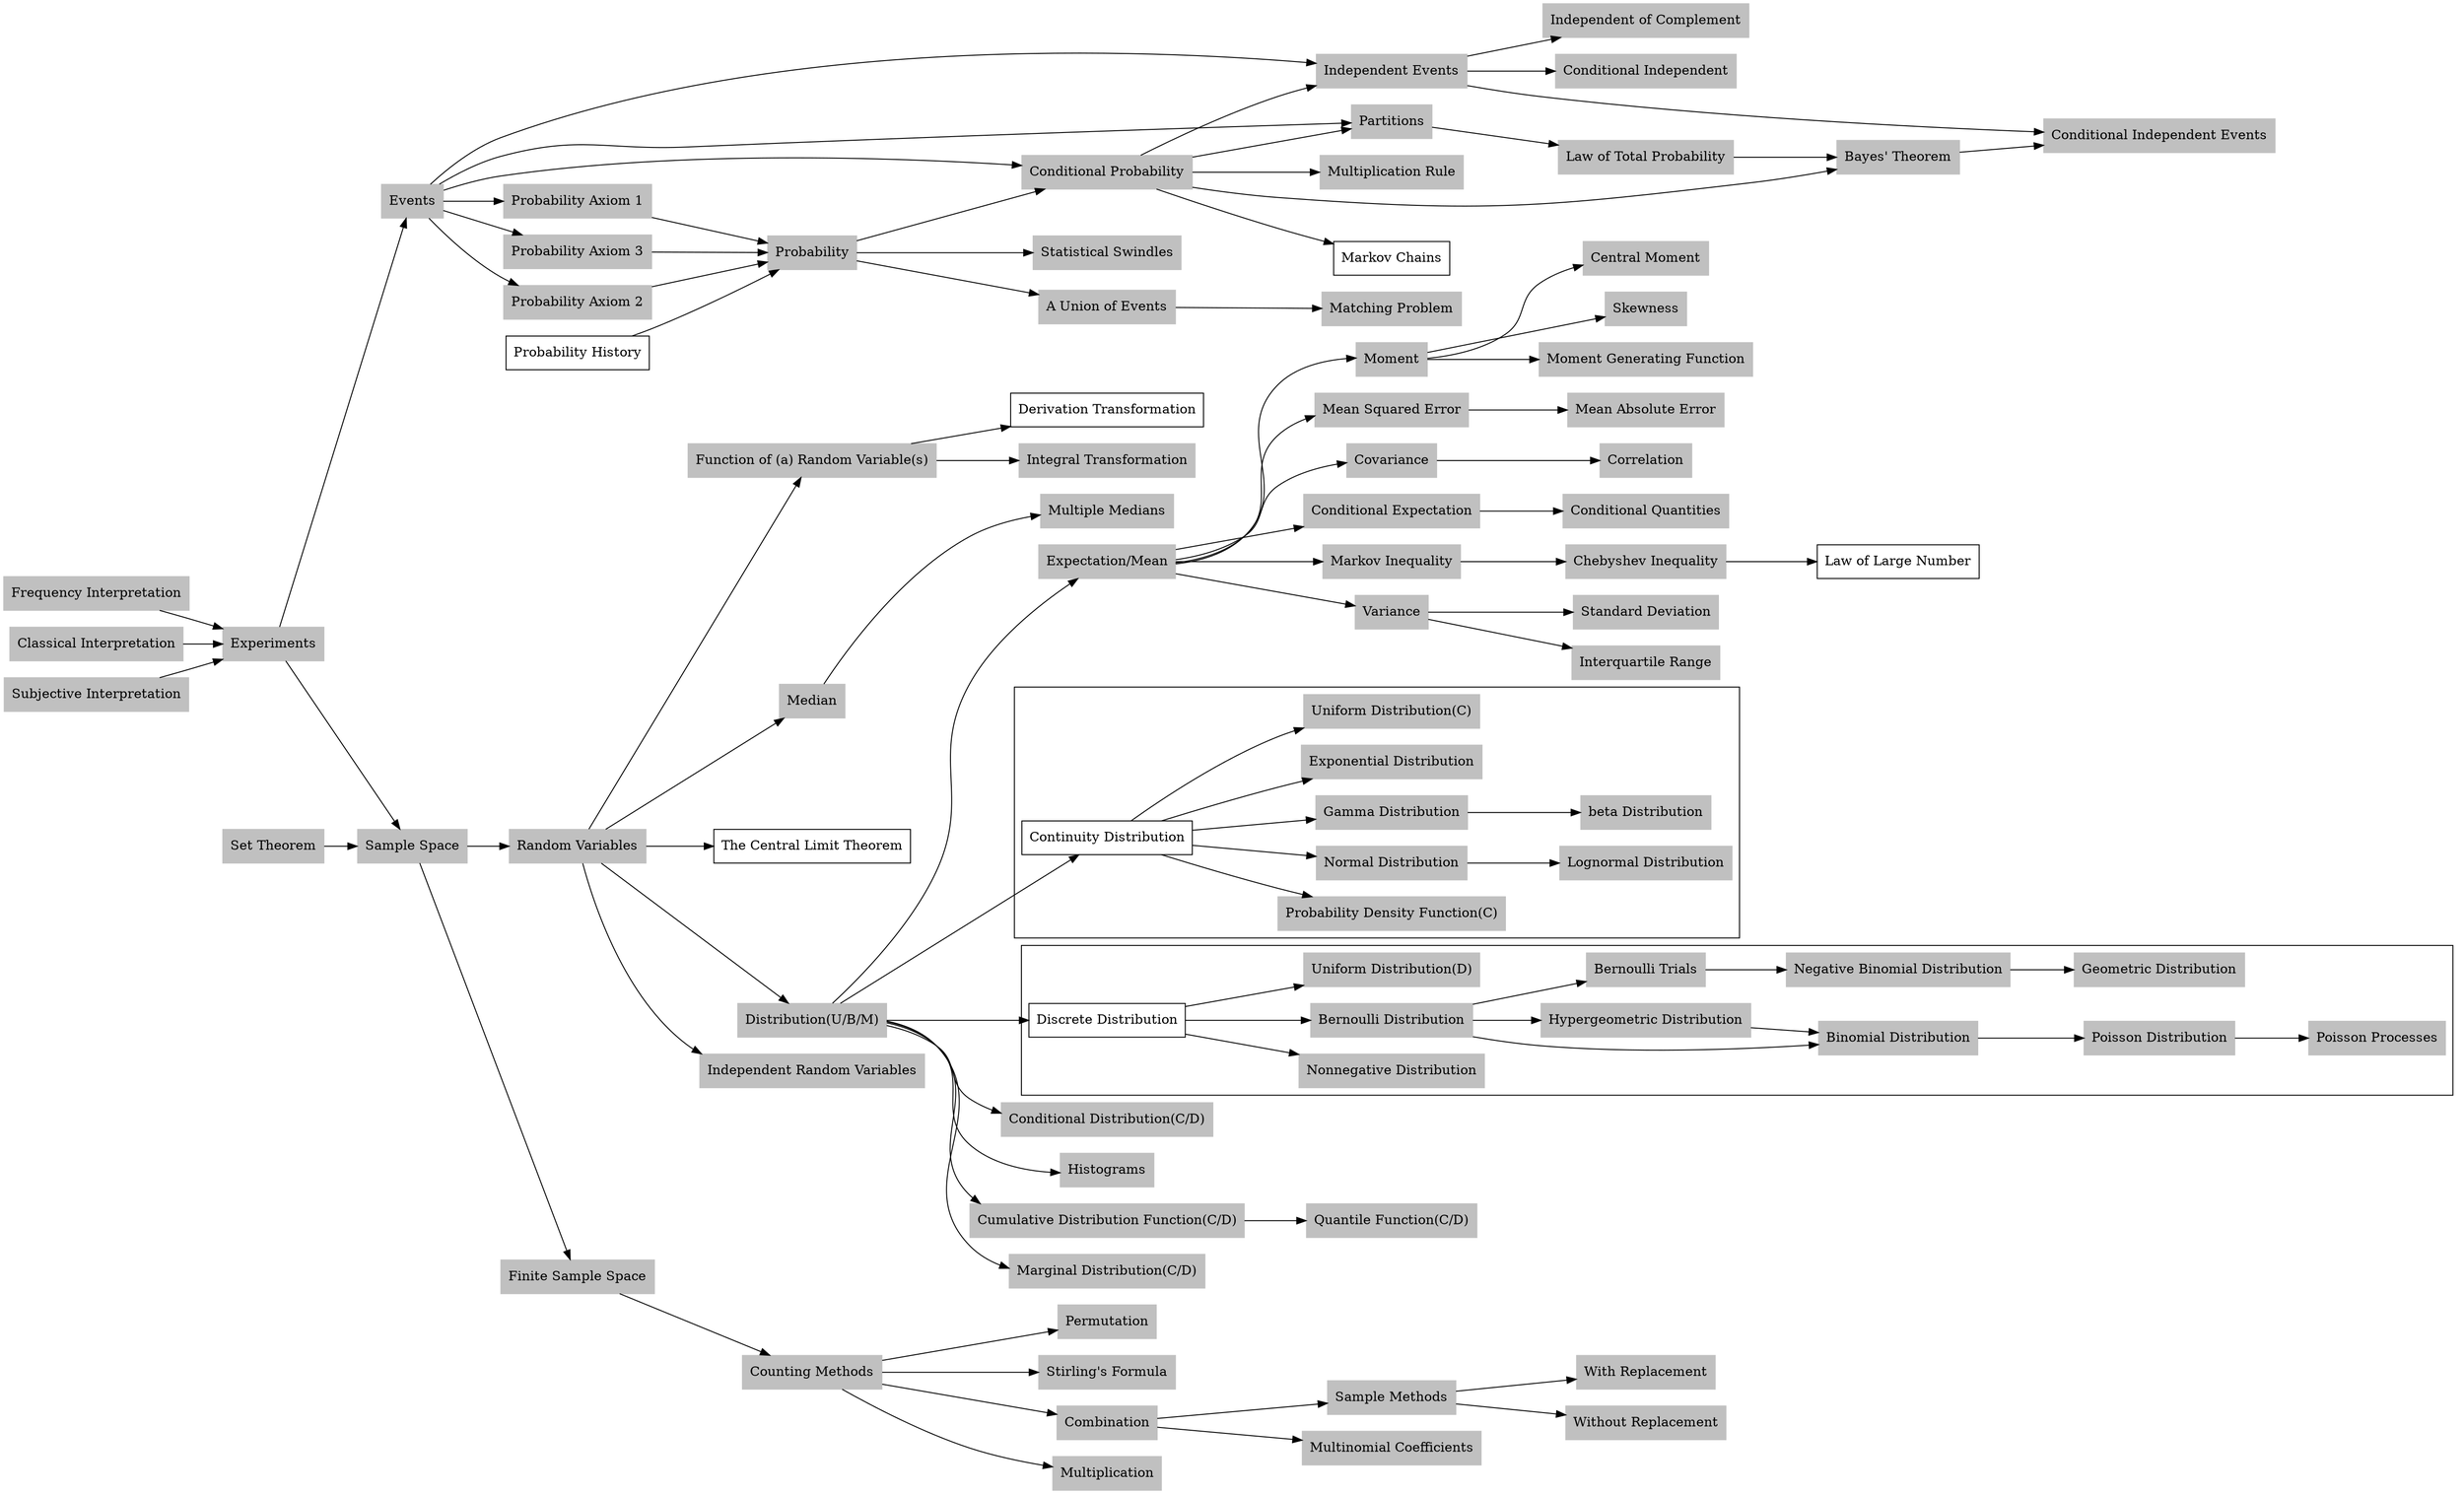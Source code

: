digraph g
{
  dpi = 320;
  compound=true;
  rankdir=LR;
  node[shape=box]
  //1.1
  probability_history[label="Probability History"];
  probability_history->probability;
  //1.2
  frequency_interpretation[label="Frequency Interpretation",style=filled,color=gray];
  classical_interpretation[label="Classical Interpretation",style=filled,color=gray];
  subjective_interpretation[label="Subjective Interpretation",style=filled,color=gray];
  //1.3
  experiments[label="Experiments",style=filled,color=gray];
  events[label="Events",style=filled,color=gray];
  frequency_interpretation->experiments;
  classical_interpretation->experiments;
  subjective_interpretation->experiments;
  experiments->events
  //1.4
  sample_space[label="Sample Space",style=filled,color=gray];
  set_theorem[label="Set Theorem",style=filled,color=gray];
  experiments->sample_space
  set_theorem->sample_space;
  //1.5
  probability_axiom_1[label="Probability Axiom 1",style=filled,color=gray];
  probability_axiom_2[label="Probability Axiom 2",style=filled,color=gray];
  probability_axiom_3[label="Probability Axiom 3",style=filled,color=gray];
  probability[label="Probability",style=filled,color=gray];
  events->probability_axiom_1->probability;
  events->probability_axiom_2->probability;
  events->probability_axiom_3->probability;
  //1.6
  finite_sample_space[label="Finite Sample Space",style=filled,color=gray];
  sample_space->finite_sample_space;
  //1.7
  counting_methods[label="Counting Methods",style=filled,color=gray];
  multiplication[label="Multiplication",style=filled,color=gray];
  permutation[label="Permutation",style=filled,color=gray];
  stirling_s_formula[label="Stirling\'s Formula",style=filled,color=gray];
  finite_sample_space->counting_methods;
  counting_methods->multiplication;
  counting_methods->permutation;
  counting_methods->stirling_s_formula;
  //1.8
  combination[label="Combination",style=filled,color=gray];
  sample_methods[label="Sample Methods",style=filled,color=gray];
  with_replacement[label="With Replacement",style=filled,color=gray];
  without_replacement[label="Without Replacement",style=filled,color=gray];
  counting_methods->combination->sample_methods->with_replacement;
  sample_methods->without_replacement;
  //1.9
  multinomial_coefficients[label="Multinomial Coefficients",style=filled,color=gray];
  combination->multinomial_coefficients;
  //1.10
  a_union_of_events[label="A Union of Events",style=filled,color=gray];
  matching_problem[label="Matching Problem",style=filled,color=gray];
  probability->a_union_of_events->matching_problem;
  //1.11
  statistical_swindles[label="Statistical Swindles",style=filled,color=gray];
  probability->statistical_swindles;
  //2.1
  conditional_probability[label="Conditional Probability",style=filled,color=gray]
  multiplication_rule[label="Multiplication Rule",style=filled,color=gray]
  partitions[label="Partitions",style=filled,color=gray]
  law_of_total_probability[label="Law of Total Probability",style=filled,color=gray]
  events->conditional_probability;
  probability->conditional_probability->multiplication_rule;
  conditional_probability->partitions->law_of_total_probability;
  events->partitions;
  //2.2
  independent_events[label="Independent Events",style=filled,color=gray]
  independent_of_complement[label="Independent of Complement",style=filled,color=gray]
  conditional_independent[label="Conditional Independent",style=filled,color=gray]
  events->independent_events;
  conditional_probability->independent_events;
  independent_events->independent_of_complement;
  independent_events->conditional_independent;
  //2.3
  Bayes_s_Theorem[label="Bayes\' Theorem",style=filled,color=gray]
  conditional_independent_events[label="Conditional Independent Events",style=filled,color=gray]
  law_of_total_probability->Bayes_s_Theorem;
  conditional_probability->Bayes_s_Theorem->conditional_independent_events;
  independent_events->conditional_independent_events;
  //2.4
  //3.1
  random_variables[label="Random Variables",style=filled,color=gray]
  distribution[label="Distribution(U/B/M)",style=filled,color=gray]
  uniform_distribution_c[label="Uniform Distribution(C)",style=filled,color=gray]
  uniform_distribution_d[label="Uniform Distribution(D)",style=filled,color=gray]
  continuity_distribution->uniform_distribution_c;
  discrete_distribution->uniform_distribution_d;
  sample_space->random_variables;
  random_variables->distribution;
  //3.2
  probability_density_function[label="Probability Density Function(C)",style=filled,color=gray]
  continuity_distribution->probability_density_function;
  //3.3
  cumulative_distribution_function[label="Cumulative Distribution Function(C/D)",style=filled,color=gray]
  quantile_function[label="Quantile Function(C/D)",style=filled,color=gray]
  distribution->cumulative_distribution_function->quantile_function;
  //3.4

  //3.5
  marginal_distribution[label="Marginal Distribution(C/D)",style=filled,color=gray]
  independent_random_variables[label="Independent Random Variables",style=filled,color=gray]
  random_variables->independent_random_variables;
  //3.6
  conditional_distribution[label="Conditional Distribution(C/D)",style=filled,color=gray]
  distribution->conditional_distribution;
  //conditional_probability->conditional_distribution;
  //3.7

  histograms[label="Histograms",style=filled,color=gray]
  distribution->marginal_distribution;
  distribution->histograms;
  //3.8
  function_of_random_variables[label="Function of (a) Random Variable(s)",style=filled,color=gray]
  integral_transformation[label="Integral Transformation",style=filled,color=gray]
  derivation_transformation[label="Derivation Transformation"]

  random_variables->function_of_random_variables;
  function_of_random_variables->integral_transformation;
  function_of_random_variables->derivation_transformation;
  //3.9
  //3.10
  Markov_chains[label="Markov Chains"]
  conditional_probability->Markov_chains;
  //4.1
  expectation[label="Expectation/Mean",style=filled,color=gray]


  distribution->expectation;

  //4.2
  nonnegative_distribution[label="Nonnegative Distribution",style=filled,color=gray]
  discrete_distribution->nonnegative_distribution;
  //4.3
  variance[label="Variance",style=filled,color=gray]
  standard_deviation[label="Standard Deviation",style=filled,color=gray]
  interquartile_range[label="Interquartile Range",style=filled,color=gray]
  expectation->variance->interquartile_range;
  variance->standard_deviation;
  //4.4
  moment[label="Moment",style=filled,color=gray]
  central_moment[label="Central Moment",style=filled,color=gray]
  skewness[label="Skewness",style=filled,color=gray]
  moment_generating_function[label="Moment Generating Function",style=filled,color=gray]
  expectation->moment->central_moment;
  moment->moment_generating_function;
  moment->skewness;
  //4.5
  median[label="Median",style=filled,color=gray]
  mean_squared_error[label="Mean Squared Error",style=filled,color=gray]
  mean_absolute_error[label="Mean Absolute Error",style=filled,color=gray]
  multiple_medians[label="Multiple Medians",style=filled,color=gray]
  random_variables->median;
  expectation->mean_squared_error->mean_absolute_error;
  median->multiple_medians;
  //4.6
  covariance[label="Covariance",style=filled,color=gray]
  correlation[label="Correlation",style=filled,color=gray]
  expectation->covariance->correlation;
  //4.7
  conditional_expectation[label="Conditional Expectation",style=filled,color=gray]
  conditional_quantities[label="Conditional Quantities",style=filled,color=gray]
  expectation->conditional_expectation->conditional_quantities;

  //4.8


  //5.1
  Bernoulli_distribution[label="Bernoulli Distribution",style=filled,color=gray]
  binomial_distribution[label="Binomial Distribution",style=filled,color=gray]
  hypergeometric_distribution[label="Hypergeometric Distribution",style=filled,color=gray]
  poisson_distribution[label="Poisson Distribution",style=filled,color=gray]
  negative_binomial_distribution[label="Negative Binomial Distribution",style=filled,color=gray]
  geometric_distribution[label="Geometric Distribution",style=filled,color=gray]
  poisson_processes[label="Poisson Processes",style=filled,color=gray]
  Bernoulli_trials[label="Bernoulli Trials",style=filled,color=gray]

  normal_distribution[label="Normal Distribution",style=filled,color=gray]
  lognormal_distribution[label="Lognormal Distribution",style=filled,color=gray]
  gamma_distribution[label="Gamma Distribution",style=filled,color=gray]
  exponential_distribution[label="Exponential Distribution",style=filled,color=gray]
  beta_distribution[label="beta Distribution",style=filled,color=gray]
  //Weibull_distribution[label="Weibull Distribution"]
  //Pareto_distribution[label="Pareto Distribution"]
  //5.2

  discrete_distribution->Bernoulli_distribution->binomial_distribution;
  Bernoulli_distribution->Bernoulli_trials;
  //5.3
  Bernoulli_distribution->hypergeometric_distribution;
  hypergeometric_distribution->binomial_distribution;
  //sample_methods->hypergeometric_distribution;
  //5.4

  binomial_distribution->poisson_distribution->poisson_processes;
  //5.5
  Bernoulli_trials->negative_binomial_distribution->geometric_distribution;
  //5.6

  continuity_distribution->normal_distribution->lognormal_distribution;
  //5.7
  continuity_distribution->gamma_distribution;
  continuity_distribution->exponential_distribution;
  //5.8
  gamma_distribution->beta_distribution;
  //5.9
  //5.10
  //6.1
  //6.2

  Markov_Inequality[label="Markov Inequality",style=filled,color=gray]
  Chebyshev_Inequality[label="Chebyshev Inequality",style=filled,color=gray]
  law_of_large_number[label="Law of Large Number"]
  expectation->Markov_Inequality->Chebyshev_Inequality->law_of_large_number;
  //6.3
  the_central_limit_theorem[label="The Central Limit Theorem"]
  //convergence[label="Convergence"]
  //delta_method[label="Delta Method"]
  //random_variables->convergence->delta_method;
  random_variables->the_central_limit_theorem;
  //6.4
  discrete_distribution[label="Discrete Distribution"];
  distribution->discrete_distribution;
  continuity_distribution[label="Continuity Distribution"];
  distribution->continuity_distribution;
  subgraph cluster_discrete
  {
    discrete_distribution;
    nonnegative_distribution;
    uniform_distribution_d;
    Bernoulli_distribution;
    binomial_distribution;
    hypergeometric_distribution;
    poisson_distribution;
    negative_binomial_distribution;
    geometric_distribution;
    poisson_processes;
    Bernoulli_trials;
  }
  subgraph cluster_continuity
  {
    continuity_distribution;
    uniform_distribution_c;
    normal_distribution;
    lognormal_distribution;
    gamma_distribution;
    exponential_distribution;
    beta_distribution;
    probability_density_function;

  }
}
